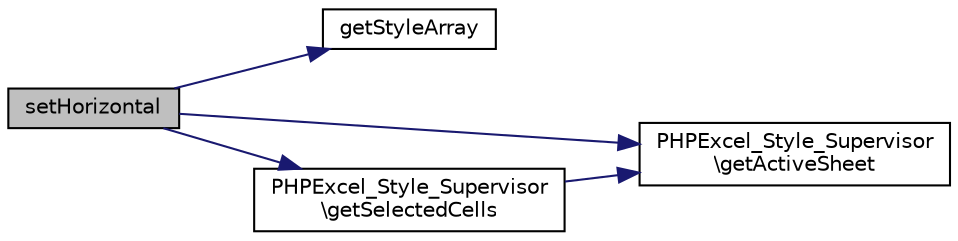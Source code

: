 digraph "setHorizontal"
{
  edge [fontname="Helvetica",fontsize="10",labelfontname="Helvetica",labelfontsize="10"];
  node [fontname="Helvetica",fontsize="10",shape=record];
  rankdir="LR";
  Node96 [label="setHorizontal",height=0.2,width=0.4,color="black", fillcolor="grey75", style="filled", fontcolor="black"];
  Node96 -> Node97 [color="midnightblue",fontsize="10",style="solid",fontname="Helvetica"];
  Node97 [label="getStyleArray",height=0.2,width=0.4,color="black", fillcolor="white", style="filled",URL="$class_p_h_p_excel___style___alignment.html#af6c54f6a9dcec97e4b2e1bf4fb4d9092"];
  Node96 -> Node98 [color="midnightblue",fontsize="10",style="solid",fontname="Helvetica"];
  Node98 [label="PHPExcel_Style_Supervisor\l\\getActiveSheet",height=0.2,width=0.4,color="black", fillcolor="white", style="filled",URL="$class_p_h_p_excel___style___supervisor.html#aec8f52691db1a69bb76b089bdae0c8e6"];
  Node96 -> Node99 [color="midnightblue",fontsize="10",style="solid",fontname="Helvetica"];
  Node99 [label="PHPExcel_Style_Supervisor\l\\getSelectedCells",height=0.2,width=0.4,color="black", fillcolor="white", style="filled",URL="$class_p_h_p_excel___style___supervisor.html#ab17aa77ef10e750a08120fbf6f965eb2"];
  Node99 -> Node98 [color="midnightblue",fontsize="10",style="solid",fontname="Helvetica"];
}
